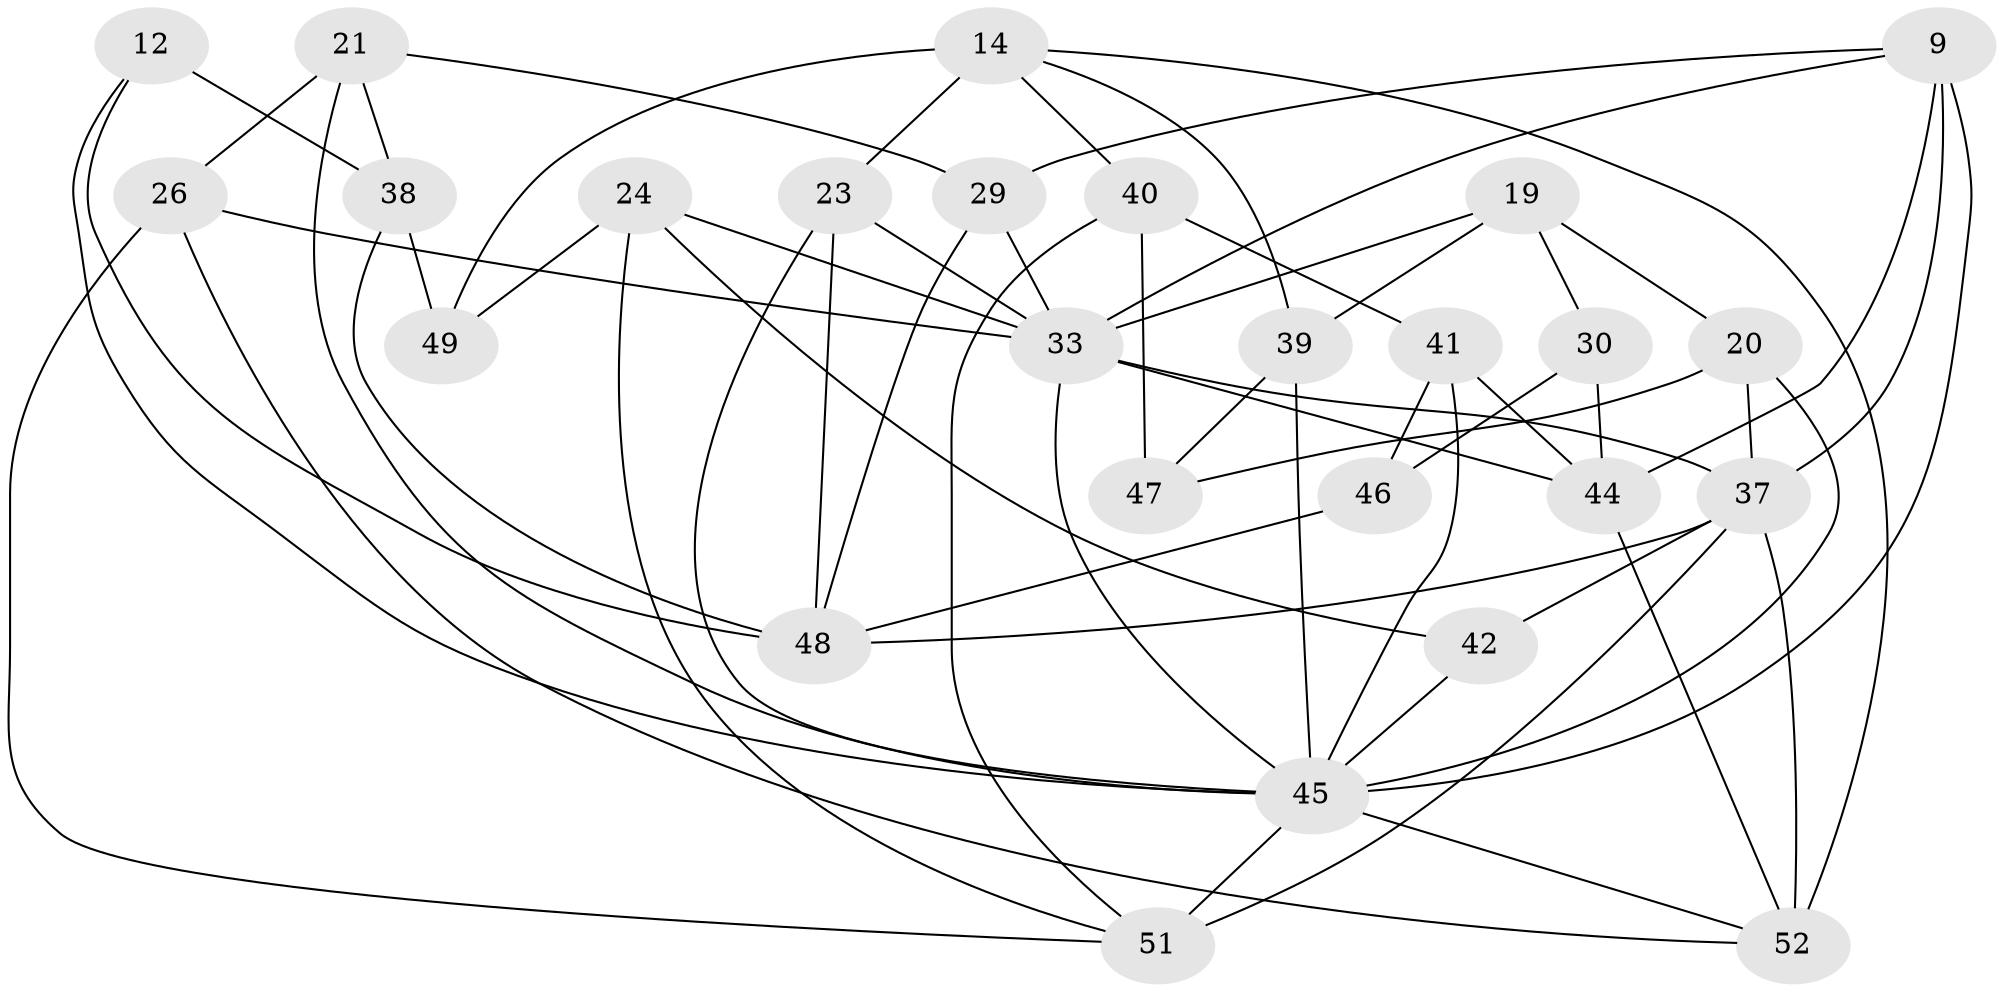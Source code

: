 // original degree distribution, {4: 1.0}
// Generated by graph-tools (version 1.1) at 2025/03/03/04/25 22:03:51]
// undirected, 26 vertices, 60 edges
graph export_dot {
graph [start="1"]
  node [color=gray90,style=filled];
  9 [super="+1+8"];
  12;
  14 [super="+3"];
  19;
  20;
  21;
  23 [super="+22"];
  24 [super="+13"];
  26;
  29;
  30;
  33 [super="+11+28"];
  37 [super="+36+16"];
  38 [super="+35"];
  39;
  40 [super="+34"];
  41 [super="+31+32"];
  42;
  44 [super="+5+18"];
  45 [super="+43"];
  46;
  47;
  48 [super="+7+27"];
  49;
  51 [super="+17"];
  52 [super="+50"];
  9 -- 29;
  9 -- 44 [weight=2];
  9 -- 37 [weight=3];
  9 -- 45;
  9 -- 33;
  12 -- 38 [weight=2];
  12 -- 45;
  12 -- 48;
  14 -- 23 [weight=2];
  14 -- 39;
  14 -- 40;
  14 -- 49;
  14 -- 52;
  19 -- 30;
  19 -- 39;
  19 -- 20;
  19 -- 33;
  20 -- 47;
  20 -- 45;
  20 -- 37;
  21 -- 29;
  21 -- 26;
  21 -- 38;
  21 -- 45;
  23 -- 48 [weight=2];
  23 -- 45;
  23 -- 33;
  24 -- 33 [weight=2];
  24 -- 42 [weight=2];
  24 -- 49;
  24 -- 51;
  26 -- 51;
  26 -- 52;
  26 -- 33;
  29 -- 48;
  29 -- 33;
  30 -- 44 [weight=2];
  30 -- 46;
  33 -- 45;
  33 -- 44;
  33 -- 37;
  37 -- 52 [weight=2];
  37 -- 48 [weight=2];
  37 -- 42;
  37 -- 51 [weight=2];
  38 -- 49 [weight=2];
  38 -- 48;
  39 -- 47;
  39 -- 45;
  40 -- 47 [weight=2];
  40 -- 41 [weight=2];
  40 -- 51;
  41 -- 45 [weight=2];
  41 -- 44 [weight=2];
  41 -- 46 [weight=2];
  42 -- 45;
  44 -- 52;
  45 -- 51;
  45 -- 52;
  46 -- 48;
}
